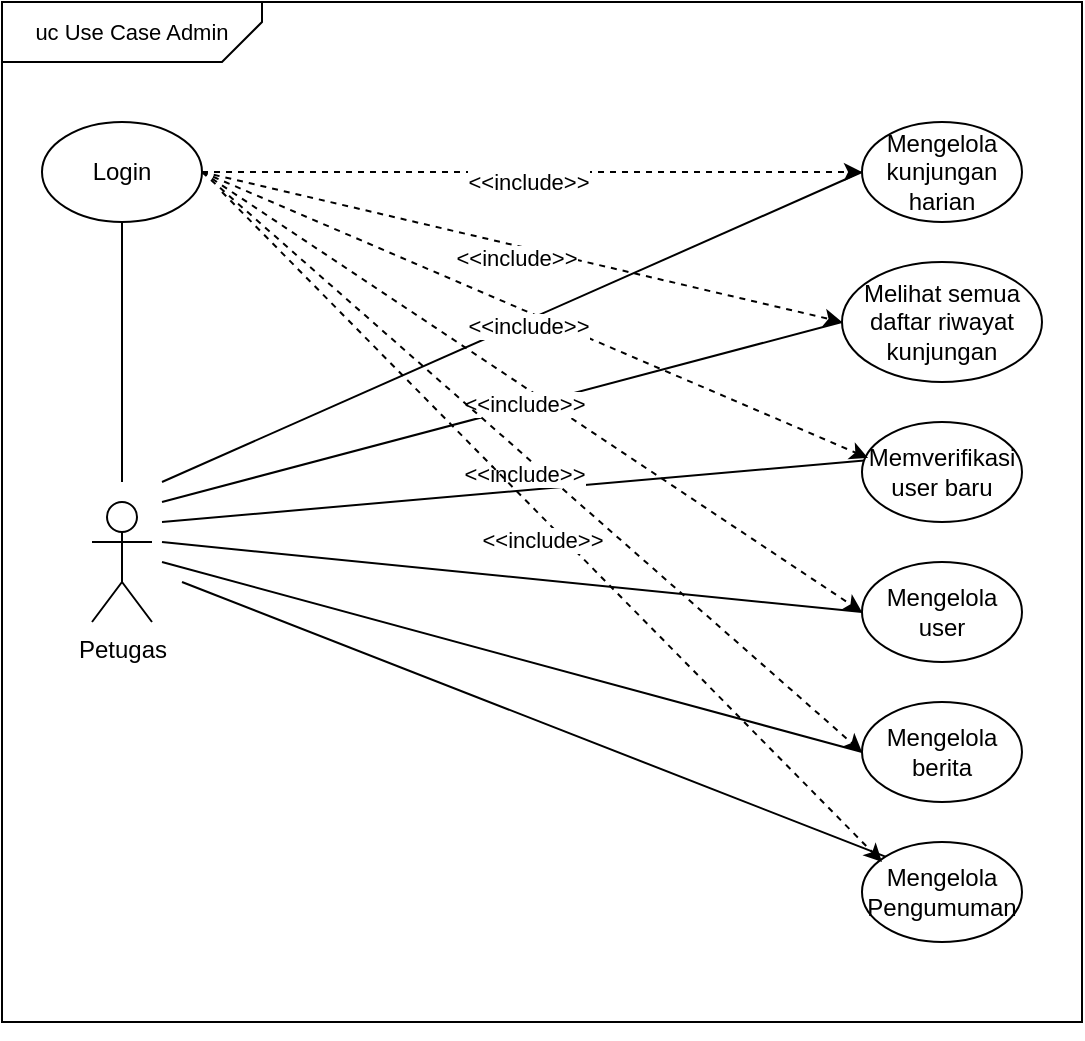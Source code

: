 <mxfile version="24.5.5" type="device" pages="5">
  <diagram name="Page-1" id="Fmsnwh_GB8n5a-hDfCT3">
    <mxGraphModel dx="836" dy="568" grid="1" gridSize="10" guides="1" tooltips="1" connect="1" arrows="1" fold="1" page="1" pageScale="1" pageWidth="850" pageHeight="1100" math="0" shadow="0">
      <root>
        <mxCell id="0" />
        <mxCell id="1" parent="0" />
        <mxCell id="qdEQd0mUaG-d5LuaCUXa-25" value="" style="rounded=0;whiteSpace=wrap;html=1;verticalAlign=middle;fillColor=none;" parent="1" vertex="1">
          <mxGeometry x="60" y="110" width="540" height="510" as="geometry" />
        </mxCell>
        <mxCell id="IGEThCHEhvGlLkRtF7x6-1" value="Petugas" style="shape=umlActor;verticalLabelPosition=bottom;verticalAlign=top;html=1;outlineConnect=0;rounded=1;" parent="1" vertex="1">
          <mxGeometry x="105" y="360" width="30" height="60" as="geometry" />
        </mxCell>
        <mxCell id="MLU2V3QKFiQ-VihSslrR-26" value="Mengelola user" style="ellipse;whiteSpace=wrap;html=1;rounded=1;" parent="1" vertex="1">
          <mxGeometry x="490" y="390" width="80" height="50" as="geometry" />
        </mxCell>
        <mxCell id="MLU2V3QKFiQ-VihSslrR-27" value="" style="endArrow=none;html=1;rounded=0;entryX=0;entryY=0.5;entryDx=0;entryDy=0;" parent="1" target="qdEQd0mUaG-d5LuaCUXa-1" edge="1">
          <mxGeometry width="50" height="50" relative="1" as="geometry">
            <mxPoint x="140" y="390" as="sourcePoint" />
            <mxPoint x="480" y="455" as="targetPoint" />
            <Array as="points" />
          </mxGeometry>
        </mxCell>
        <mxCell id="qdEQd0mUaG-d5LuaCUXa-1" value="Mengelola berita" style="ellipse;whiteSpace=wrap;html=1;rounded=1;" parent="1" vertex="1">
          <mxGeometry x="490" y="460" width="80" height="50" as="geometry" />
        </mxCell>
        <mxCell id="qdEQd0mUaG-d5LuaCUXa-3" value="Mengelola kunjungan harian" style="ellipse;whiteSpace=wrap;html=1;rounded=1;" parent="1" vertex="1">
          <mxGeometry x="490" y="170" width="80" height="50" as="geometry" />
        </mxCell>
        <mxCell id="qdEQd0mUaG-d5LuaCUXa-4" value="" style="endArrow=none;html=1;rounded=0;entryX=0;entryY=0.5;entryDx=0;entryDy=0;" parent="1" target="qdEQd0mUaG-d5LuaCUXa-3" edge="1">
          <mxGeometry width="50" height="50" relative="1" as="geometry">
            <mxPoint x="140" y="350" as="sourcePoint" />
            <mxPoint x="250" y="55" as="targetPoint" />
            <Array as="points" />
          </mxGeometry>
        </mxCell>
        <mxCell id="qdEQd0mUaG-d5LuaCUXa-6" value="" style="endArrow=none;html=1;rounded=0;entryX=0;entryY=0.5;entryDx=0;entryDy=0;" parent="1" target="qdEQd0mUaG-d5LuaCUXa-7" edge="1">
          <mxGeometry width="50" height="50" relative="1" as="geometry">
            <mxPoint x="140" y="360" as="sourcePoint" />
            <mxPoint x="490" y="235" as="targetPoint" />
            <Array as="points" />
          </mxGeometry>
        </mxCell>
        <mxCell id="qdEQd0mUaG-d5LuaCUXa-7" value="Melihat semua daftar riwayat kunjungan" style="ellipse;whiteSpace=wrap;html=1;rounded=1;" parent="1" vertex="1">
          <mxGeometry x="480" y="240" width="100" height="60" as="geometry" />
        </mxCell>
        <mxCell id="qdEQd0mUaG-d5LuaCUXa-8" value="" style="endArrow=none;html=1;rounded=0;entryX=0.05;entryY=0.38;entryDx=0;entryDy=0;entryPerimeter=0;" parent="1" target="qdEQd0mUaG-d5LuaCUXa-9" edge="1">
          <mxGeometry width="50" height="50" relative="1" as="geometry">
            <mxPoint x="140" y="370" as="sourcePoint" />
            <mxPoint x="470" y="310" as="targetPoint" />
            <Array as="points" />
          </mxGeometry>
        </mxCell>
        <mxCell id="qdEQd0mUaG-d5LuaCUXa-9" value="Memverifikasi user baru" style="ellipse;whiteSpace=wrap;html=1;rounded=1;" parent="1" vertex="1">
          <mxGeometry x="490" y="320" width="80" height="50" as="geometry" />
        </mxCell>
        <mxCell id="qdEQd0mUaG-d5LuaCUXa-10" value="" style="endArrow=none;html=1;rounded=0;entryX=0;entryY=0.5;entryDx=0;entryDy=0;" parent="1" target="MLU2V3QKFiQ-VihSslrR-26" edge="1">
          <mxGeometry width="50" height="50" relative="1" as="geometry">
            <mxPoint x="140" y="380" as="sourcePoint" />
            <mxPoint x="480" y="350" as="targetPoint" />
            <Array as="points" />
          </mxGeometry>
        </mxCell>
        <mxCell id="qdEQd0mUaG-d5LuaCUXa-11" value="Login" style="ellipse;whiteSpace=wrap;html=1;rounded=1;" parent="1" vertex="1">
          <mxGeometry x="80" y="170" width="80" height="50" as="geometry" />
        </mxCell>
        <mxCell id="qdEQd0mUaG-d5LuaCUXa-12" value="" style="endArrow=none;html=1;rounded=0;entryX=0.5;entryY=1;entryDx=0;entryDy=0;" parent="1" target="qdEQd0mUaG-d5LuaCUXa-11" edge="1">
          <mxGeometry width="50" height="50" relative="1" as="geometry">
            <mxPoint x="120" y="350" as="sourcePoint" />
            <mxPoint x="415" y="290" as="targetPoint" />
          </mxGeometry>
        </mxCell>
        <mxCell id="qdEQd0mUaG-d5LuaCUXa-13" value="" style="endArrow=classic;html=1;rounded=0;entryX=0;entryY=0.5;entryDx=0;entryDy=0;exitX=1;exitY=0.5;exitDx=0;exitDy=0;dashed=1;" parent="1" source="qdEQd0mUaG-d5LuaCUXa-11" target="qdEQd0mUaG-d5LuaCUXa-3" edge="1">
          <mxGeometry width="50" height="50" relative="1" as="geometry">
            <mxPoint x="360" y="320" as="sourcePoint" />
            <mxPoint x="410" y="270" as="targetPoint" />
          </mxGeometry>
        </mxCell>
        <mxCell id="qdEQd0mUaG-d5LuaCUXa-14" value="&amp;lt;&amp;lt;include&amp;gt;&amp;gt;" style="edgeLabel;html=1;align=center;verticalAlign=middle;resizable=0;points=[];" parent="qdEQd0mUaG-d5LuaCUXa-13" vertex="1" connectable="0">
          <mxGeometry x="0.012" y="-4" relative="1" as="geometry">
            <mxPoint x="-4" y="1" as="offset" />
          </mxGeometry>
        </mxCell>
        <mxCell id="qdEQd0mUaG-d5LuaCUXa-15" value="" style="endArrow=classic;html=1;rounded=0;entryX=0;entryY=0.5;entryDx=0;entryDy=0;exitX=1;exitY=0.5;exitDx=0;exitDy=0;dashed=1;" parent="1" source="qdEQd0mUaG-d5LuaCUXa-11" target="qdEQd0mUaG-d5LuaCUXa-7" edge="1">
          <mxGeometry width="50" height="50" relative="1" as="geometry">
            <mxPoint x="165" y="175" as="sourcePoint" />
            <mxPoint x="490" y="235" as="targetPoint" />
          </mxGeometry>
        </mxCell>
        <mxCell id="qdEQd0mUaG-d5LuaCUXa-16" value="&amp;lt;&amp;lt;include&amp;gt;&amp;gt;" style="edgeLabel;html=1;align=center;verticalAlign=middle;resizable=0;points=[];" parent="qdEQd0mUaG-d5LuaCUXa-15" vertex="1" connectable="0">
          <mxGeometry x="0.012" y="-4" relative="1" as="geometry">
            <mxPoint x="-4" y="1" as="offset" />
          </mxGeometry>
        </mxCell>
        <mxCell id="qdEQd0mUaG-d5LuaCUXa-17" value="" style="endArrow=classic;html=1;rounded=0;exitX=1;exitY=0.5;exitDx=0;exitDy=0;dashed=1;entryX=0.038;entryY=0.36;entryDx=0;entryDy=0;entryPerimeter=0;" parent="1" source="qdEQd0mUaG-d5LuaCUXa-11" target="qdEQd0mUaG-d5LuaCUXa-9" edge="1">
          <mxGeometry width="50" height="50" relative="1" as="geometry">
            <mxPoint x="165" y="175" as="sourcePoint" />
            <mxPoint x="470" y="300" as="targetPoint" />
          </mxGeometry>
        </mxCell>
        <mxCell id="qdEQd0mUaG-d5LuaCUXa-18" value="&amp;lt;&amp;lt;include&amp;gt;&amp;gt;" style="edgeLabel;html=1;align=center;verticalAlign=middle;resizable=0;points=[];" parent="qdEQd0mUaG-d5LuaCUXa-17" vertex="1" connectable="0">
          <mxGeometry x="0.012" y="-4" relative="1" as="geometry">
            <mxPoint x="-4" y="1" as="offset" />
          </mxGeometry>
        </mxCell>
        <mxCell id="qdEQd0mUaG-d5LuaCUXa-19" value="" style="endArrow=classic;html=1;rounded=0;exitX=1;exitY=0.5;exitDx=0;exitDy=0;dashed=1;entryX=0;entryY=0.5;entryDx=0;entryDy=0;" parent="1" source="qdEQd0mUaG-d5LuaCUXa-11" target="MLU2V3QKFiQ-VihSslrR-26" edge="1">
          <mxGeometry width="50" height="50" relative="1" as="geometry">
            <mxPoint x="165" y="175" as="sourcePoint" />
            <mxPoint x="490" y="380" as="targetPoint" />
          </mxGeometry>
        </mxCell>
        <mxCell id="qdEQd0mUaG-d5LuaCUXa-20" value="&amp;lt;&amp;lt;include&amp;gt;&amp;gt;" style="edgeLabel;html=1;align=center;verticalAlign=middle;resizable=0;points=[];" parent="qdEQd0mUaG-d5LuaCUXa-19" vertex="1" connectable="0">
          <mxGeometry x="0.012" y="-4" relative="1" as="geometry">
            <mxPoint x="-4" y="1" as="offset" />
          </mxGeometry>
        </mxCell>
        <mxCell id="qdEQd0mUaG-d5LuaCUXa-21" value="" style="endArrow=classic;html=1;rounded=0;exitX=1;exitY=0.5;exitDx=0;exitDy=0;dashed=1;entryX=0;entryY=0.5;entryDx=0;entryDy=0;" parent="1" source="qdEQd0mUaG-d5LuaCUXa-11" target="qdEQd0mUaG-d5LuaCUXa-1" edge="1">
          <mxGeometry width="50" height="50" relative="1" as="geometry">
            <mxPoint x="165" y="175" as="sourcePoint" />
            <mxPoint x="480" y="450" as="targetPoint" />
          </mxGeometry>
        </mxCell>
        <mxCell id="qdEQd0mUaG-d5LuaCUXa-22" value="&amp;lt;&amp;lt;include&amp;gt;&amp;gt;" style="edgeLabel;html=1;align=center;verticalAlign=middle;resizable=0;points=[];" parent="qdEQd0mUaG-d5LuaCUXa-21" vertex="1" connectable="0">
          <mxGeometry x="0.012" y="-4" relative="1" as="geometry">
            <mxPoint x="-4" y="1" as="offset" />
          </mxGeometry>
        </mxCell>
        <mxCell id="qdEQd0mUaG-d5LuaCUXa-31" value="&lt;font style=&quot;font-size: 11px;&quot;&gt;uc Use Case Admin&lt;/font&gt;" style="shape=card;whiteSpace=wrap;html=1;flipV=1;flipH=1;size=20;" parent="1" vertex="1">
          <mxGeometry x="60" y="110" width="130" height="30" as="geometry" />
        </mxCell>
        <mxCell id="WOuYQn8tZtGEX928dhGf-1" style="edgeStyle=orthogonalEdgeStyle;rounded=0;orthogonalLoop=1;jettySize=auto;html=1;exitX=0.5;exitY=1;exitDx=0;exitDy=0;" parent="1" source="qdEQd0mUaG-d5LuaCUXa-25" target="qdEQd0mUaG-d5LuaCUXa-25" edge="1">
          <mxGeometry relative="1" as="geometry" />
        </mxCell>
        <mxCell id="cVPaYNTdhVYB4A0Pfw2O-1" value="Mengelola Pengumuman" style="ellipse;whiteSpace=wrap;html=1;rounded=1;" vertex="1" parent="1">
          <mxGeometry x="490" y="530" width="80" height="50" as="geometry" />
        </mxCell>
        <mxCell id="cVPaYNTdhVYB4A0Pfw2O-4" value="" style="endArrow=none;html=1;rounded=0;entryX=0;entryY=0;entryDx=0;entryDy=0;" edge="1" parent="1" target="cVPaYNTdhVYB4A0Pfw2O-1">
          <mxGeometry width="50" height="50" relative="1" as="geometry">
            <mxPoint x="150" y="400" as="sourcePoint" />
            <mxPoint x="510" y="540" as="targetPoint" />
            <Array as="points" />
          </mxGeometry>
        </mxCell>
        <mxCell id="cVPaYNTdhVYB4A0Pfw2O-5" value="" style="endArrow=classic;html=1;rounded=0;exitX=1;exitY=0.5;exitDx=0;exitDy=0;dashed=1;" edge="1" parent="1">
          <mxGeometry width="50" height="50" relative="1" as="geometry">
            <mxPoint x="170" y="205" as="sourcePoint" />
            <mxPoint x="500" y="540" as="targetPoint" />
          </mxGeometry>
        </mxCell>
        <mxCell id="cVPaYNTdhVYB4A0Pfw2O-6" value="&amp;lt;&amp;lt;include&amp;gt;&amp;gt;" style="edgeLabel;html=1;align=center;verticalAlign=middle;resizable=0;points=[];" vertex="1" connectable="0" parent="cVPaYNTdhVYB4A0Pfw2O-5">
          <mxGeometry x="0.012" y="-4" relative="1" as="geometry">
            <mxPoint x="-4" y="1" as="offset" />
          </mxGeometry>
        </mxCell>
      </root>
    </mxGraphModel>
  </diagram>
  <diagram id="CDE7BVpbJZgcEvpGoYbr" name="ad_admin_kunjungan">
    <mxGraphModel dx="794" dy="540" grid="1" gridSize="10" guides="1" tooltips="1" connect="1" arrows="1" fold="1" page="1" pageScale="1" pageWidth="827" pageHeight="1169" math="0" shadow="0">
      <root>
        <mxCell id="0" />
        <mxCell id="1" parent="0" />
        <mxCell id="v259PH-06eECYaw7Mme0-1" value="Admin" style="swimlane;" vertex="1" parent="1">
          <mxGeometry x="120" y="140" width="200" height="420" as="geometry" />
        </mxCell>
        <mxCell id="v259PH-06eECYaw7Mme0-2" value="" style="ellipse;html=1;shape=startState;fillColor=#000000;strokeColor=none;" vertex="1" parent="v259PH-06eECYaw7Mme0-1">
          <mxGeometry x="85" y="40" width="30" height="30" as="geometry" />
        </mxCell>
        <mxCell id="v259PH-06eECYaw7Mme0-3" value="" style="edgeStyle=orthogonalEdgeStyle;html=1;verticalAlign=bottom;endArrow=open;endSize=8;strokeColor=#000000;rounded=0;" edge="1" parent="v259PH-06eECYaw7Mme0-1" source="v259PH-06eECYaw7Mme0-2" target="v259PH-06eECYaw7Mme0-4">
          <mxGeometry relative="1" as="geometry">
            <mxPoint x="100" y="110" as="targetPoint" />
          </mxGeometry>
        </mxCell>
        <mxCell id="v259PH-06eECYaw7Mme0-4" value="Memilih menu kunjungan" style="rounded=1;whiteSpace=wrap;html=1;arcSize=40;" vertex="1" parent="v259PH-06eECYaw7Mme0-1">
          <mxGeometry x="35" y="90" width="130" height="30" as="geometry" />
        </mxCell>
        <mxCell id="v259PH-06eECYaw7Mme0-7" style="edgeStyle=orthogonalEdgeStyle;rounded=0;orthogonalLoop=1;jettySize=auto;html=1;" edge="1" parent="v259PH-06eECYaw7Mme0-1" source="v259PH-06eECYaw7Mme0-8" target="v259PH-06eECYaw7Mme0-9">
          <mxGeometry relative="1" as="geometry" />
        </mxCell>
        <mxCell id="v259PH-06eECYaw7Mme0-8" value="Memilih pengunjung yang ingin dikeluarkan" style="rounded=1;whiteSpace=wrap;html=1;arcSize=40;" vertex="1" parent="v259PH-06eECYaw7Mme0-1">
          <mxGeometry x="40" y="196.25" width="120" height="47.5" as="geometry" />
        </mxCell>
        <mxCell id="v259PH-06eECYaw7Mme0-9" value="Klik tombol keluar" style="rounded=1;whiteSpace=wrap;html=1;arcSize=40;" vertex="1" parent="v259PH-06eECYaw7Mme0-1">
          <mxGeometry x="40" y="280" width="120" height="25" as="geometry" />
        </mxCell>
        <mxCell id="v259PH-06eECYaw7Mme0-17" value="sistem" style="swimlane;" vertex="1" parent="1">
          <mxGeometry x="320" y="140" width="200" height="420" as="geometry" />
        </mxCell>
        <mxCell id="v259PH-06eECYaw7Mme0-36" style="edgeStyle=orthogonalEdgeStyle;rounded=0;orthogonalLoop=1;jettySize=auto;html=1;" edge="1" parent="v259PH-06eECYaw7Mme0-17" source="v259PH-06eECYaw7Mme0-20" target="v259PH-06eECYaw7Mme0-34">
          <mxGeometry relative="1" as="geometry" />
        </mxCell>
        <mxCell id="v259PH-06eECYaw7Mme0-20" value="Menampilkan Halaman kunjungan" style="rounded=1;whiteSpace=wrap;html=1;arcSize=40;" vertex="1" parent="v259PH-06eECYaw7Mme0-17">
          <mxGeometry x="34" y="90" width="120" height="30" as="geometry" />
        </mxCell>
        <mxCell id="v259PH-06eECYaw7Mme0-21" value="Mengupdate status pengunjung jadi sudah keluar" style="rounded=1;whiteSpace=wrap;html=1;arcSize=40;" vertex="1" parent="v259PH-06eECYaw7Mme0-17">
          <mxGeometry x="40" y="270" width="120" height="45" as="geometry" />
        </mxCell>
        <mxCell id="v259PH-06eECYaw7Mme0-37" style="edgeStyle=orthogonalEdgeStyle;rounded=0;orthogonalLoop=1;jettySize=auto;html=1;" edge="1" parent="v259PH-06eECYaw7Mme0-17" source="v259PH-06eECYaw7Mme0-34" target="v259PH-06eECYaw7Mme0-35">
          <mxGeometry relative="1" as="geometry" />
        </mxCell>
        <mxCell id="v259PH-06eECYaw7Mme0-34" value="Menampilkan grafik kunjungan" style="rounded=1;whiteSpace=wrap;html=1;arcSize=40;" vertex="1" parent="v259PH-06eECYaw7Mme0-17">
          <mxGeometry x="34" y="140" width="120" height="40" as="geometry" />
        </mxCell>
        <mxCell id="v259PH-06eECYaw7Mme0-35" value="Menampilkan pengunjung yang masih berkunjung" style="rounded=1;whiteSpace=wrap;html=1;arcSize=40;" vertex="1" parent="v259PH-06eECYaw7Mme0-17">
          <mxGeometry x="34" y="200" width="120" height="40" as="geometry" />
        </mxCell>
        <mxCell id="v259PH-06eECYaw7Mme0-13" style="edgeStyle=orthogonalEdgeStyle;rounded=0;orthogonalLoop=1;jettySize=auto;html=1;" edge="1" parent="v259PH-06eECYaw7Mme0-17" source="v259PH-06eECYaw7Mme0-21" target="v259PH-06eECYaw7Mme0-15">
          <mxGeometry relative="1" as="geometry">
            <mxPoint x="100" y="315" as="sourcePoint" />
          </mxGeometry>
        </mxCell>
        <mxCell id="v259PH-06eECYaw7Mme0-16" value="End" style="text;html=1;align=center;verticalAlign=middle;resizable=0;points=[];autosize=1;strokeColor=none;fillColor=none;" vertex="1" parent="v259PH-06eECYaw7Mme0-17">
          <mxGeometry x="80" y="373" width="40" height="30" as="geometry" />
        </mxCell>
        <mxCell id="v259PH-06eECYaw7Mme0-15" value="" style="ellipse;html=1;shape=endState;fillColor=#000000;" vertex="1" parent="v259PH-06eECYaw7Mme0-17">
          <mxGeometry x="85" y="343" width="30" height="30" as="geometry" />
        </mxCell>
        <mxCell id="v259PH-06eECYaw7Mme0-23" value="Start" style="text;html=1;align=center;verticalAlign=middle;resizable=0;points=[];autosize=1;strokeColor=none;fillColor=none;" vertex="1" parent="1">
          <mxGeometry x="195" y="158" width="50" height="30" as="geometry" />
        </mxCell>
        <mxCell id="v259PH-06eECYaw7Mme0-29" style="edgeStyle=orthogonalEdgeStyle;rounded=0;orthogonalLoop=1;jettySize=auto;html=1;" edge="1" parent="1" source="v259PH-06eECYaw7Mme0-9" target="v259PH-06eECYaw7Mme0-21">
          <mxGeometry relative="1" as="geometry" />
        </mxCell>
        <mxCell id="v259PH-06eECYaw7Mme0-33" style="edgeStyle=orthogonalEdgeStyle;rounded=0;orthogonalLoop=1;jettySize=auto;html=1;" edge="1" parent="1" source="v259PH-06eECYaw7Mme0-4" target="v259PH-06eECYaw7Mme0-20">
          <mxGeometry relative="1" as="geometry" />
        </mxCell>
        <mxCell id="v259PH-06eECYaw7Mme0-38" style="edgeStyle=orthogonalEdgeStyle;rounded=0;orthogonalLoop=1;jettySize=auto;html=1;" edge="1" parent="1" source="v259PH-06eECYaw7Mme0-35" target="v259PH-06eECYaw7Mme0-8">
          <mxGeometry relative="1" as="geometry" />
        </mxCell>
      </root>
    </mxGraphModel>
  </diagram>
  <diagram name="ad_admin_pengguna_baru" id="G2Wp7uMO6qGbJzPdyGqX">
    <mxGraphModel dx="794" dy="540" grid="1" gridSize="10" guides="1" tooltips="1" connect="1" arrows="1" fold="1" page="1" pageScale="1" pageWidth="827" pageHeight="1169" math="0" shadow="0">
      <root>
        <mxCell id="dKWbJ05E1PuGlhvVgqAj-0" />
        <mxCell id="dKWbJ05E1PuGlhvVgqAj-1" parent="dKWbJ05E1PuGlhvVgqAj-0" />
        <mxCell id="dKWbJ05E1PuGlhvVgqAj-2" value="Admin" style="swimlane;" vertex="1" parent="dKWbJ05E1PuGlhvVgqAj-1">
          <mxGeometry x="120" y="140" width="200" height="460" as="geometry" />
        </mxCell>
        <mxCell id="dKWbJ05E1PuGlhvVgqAj-3" value="" style="ellipse;html=1;shape=startState;fillColor=#000000;strokeColor=none;" vertex="1" parent="dKWbJ05E1PuGlhvVgqAj-2">
          <mxGeometry x="85" y="40" width="30" height="30" as="geometry" />
        </mxCell>
        <mxCell id="dKWbJ05E1PuGlhvVgqAj-4" value="" style="edgeStyle=orthogonalEdgeStyle;html=1;verticalAlign=bottom;endArrow=open;endSize=8;strokeColor=#000000;rounded=0;" edge="1" parent="dKWbJ05E1PuGlhvVgqAj-2" source="dKWbJ05E1PuGlhvVgqAj-3" target="dKWbJ05E1PuGlhvVgqAj-5">
          <mxGeometry relative="1" as="geometry">
            <mxPoint x="100" y="110" as="targetPoint" />
          </mxGeometry>
        </mxCell>
        <mxCell id="dKWbJ05E1PuGlhvVgqAj-5" value="Memilih menu pengguna" style="rounded=1;whiteSpace=wrap;html=1;arcSize=40;" vertex="1" parent="dKWbJ05E1PuGlhvVgqAj-2">
          <mxGeometry x="35" y="90" width="130" height="30" as="geometry" />
        </mxCell>
        <mxCell id="dKWbJ05E1PuGlhvVgqAj-6" style="edgeStyle=orthogonalEdgeStyle;rounded=0;orthogonalLoop=1;jettySize=auto;html=1;" edge="1" parent="dKWbJ05E1PuGlhvVgqAj-2" source="dKWbJ05E1PuGlhvVgqAj-7" target="dKWbJ05E1PuGlhvVgqAj-8">
          <mxGeometry relative="1" as="geometry" />
        </mxCell>
        <mxCell id="dKWbJ05E1PuGlhvVgqAj-7" value="Memilih pengguna baru" style="rounded=1;whiteSpace=wrap;html=1;arcSize=40;" vertex="1" parent="dKWbJ05E1PuGlhvVgqAj-2">
          <mxGeometry x="40" y="160" width="120" height="47.5" as="geometry" />
        </mxCell>
        <mxCell id="dKWbJ05E1PuGlhvVgqAj-8" value="Mengklik tombol detail" style="rounded=1;whiteSpace=wrap;html=1;arcSize=40;" vertex="1" parent="dKWbJ05E1PuGlhvVgqAj-2">
          <mxGeometry x="40" y="245" width="120" height="25" as="geometry" />
        </mxCell>
        <mxCell id="ylSXPE7aNR2SZrlYBXbp-1" value="Memverifikasi pengguna baru" style="rounded=1;whiteSpace=wrap;html=1;arcSize=40;" vertex="1" parent="dKWbJ05E1PuGlhvVgqAj-2">
          <mxGeometry x="40" y="290" width="120" height="30" as="geometry" />
        </mxCell>
        <mxCell id="dKWbJ05E1PuGlhvVgqAj-9" value="sistem" style="swimlane;" vertex="1" parent="dKWbJ05E1PuGlhvVgqAj-1">
          <mxGeometry x="320" y="140" width="200" height="460" as="geometry" />
        </mxCell>
        <mxCell id="dKWbJ05E1PuGlhvVgqAj-11" value="Menampilkan daftar pengguna baru" style="rounded=1;whiteSpace=wrap;html=1;arcSize=40;" vertex="1" parent="dKWbJ05E1PuGlhvVgqAj-9">
          <mxGeometry x="34" y="90" width="120" height="30" as="geometry" />
        </mxCell>
        <mxCell id="dKWbJ05E1PuGlhvVgqAj-12" value="Menampilkan detail pengguna baru" style="rounded=1;whiteSpace=wrap;html=1;arcSize=40;" vertex="1" parent="dKWbJ05E1PuGlhvVgqAj-9">
          <mxGeometry x="40" y="235" width="120" height="45" as="geometry" />
        </mxCell>
        <mxCell id="dKWbJ05E1PuGlhvVgqAj-17" value="End" style="text;html=1;align=center;verticalAlign=middle;resizable=0;points=[];autosize=1;strokeColor=none;fillColor=none;" vertex="1" parent="dKWbJ05E1PuGlhvVgqAj-9">
          <mxGeometry x="80" y="430" width="40" height="30" as="geometry" />
        </mxCell>
        <mxCell id="dKWbJ05E1PuGlhvVgqAj-18" value="" style="ellipse;html=1;shape=endState;fillColor=#000000;" vertex="1" parent="dKWbJ05E1PuGlhvVgqAj-9">
          <mxGeometry x="85" y="400" width="30" height="30" as="geometry" />
        </mxCell>
        <mxCell id="dKWbJ05E1PuGlhvVgqAj-16" style="edgeStyle=orthogonalEdgeStyle;rounded=0;orthogonalLoop=1;jettySize=auto;html=1;entryX=1;entryY=0.5;entryDx=0;entryDy=0;" edge="1" parent="dKWbJ05E1PuGlhvVgqAj-9" source="dKWbJ05E1PuGlhvVgqAj-12" target="ylSXPE7aNR2SZrlYBXbp-1">
          <mxGeometry relative="1" as="geometry">
            <mxPoint x="100" y="315" as="sourcePoint" />
            <Array as="points">
              <mxPoint x="100" y="305" />
            </Array>
          </mxGeometry>
        </mxCell>
        <mxCell id="ylSXPE7aNR2SZrlYBXbp-4" style="edgeStyle=orthogonalEdgeStyle;rounded=0;orthogonalLoop=1;jettySize=auto;html=1;" edge="1" parent="dKWbJ05E1PuGlhvVgqAj-9" source="ylSXPE7aNR2SZrlYBXbp-2" target="dKWbJ05E1PuGlhvVgqAj-18">
          <mxGeometry relative="1" as="geometry" />
        </mxCell>
        <mxCell id="ylSXPE7aNR2SZrlYBXbp-2" value="Mengupdate status menjadi terverifikasi" style="rounded=1;whiteSpace=wrap;html=1;arcSize=40;" vertex="1" parent="dKWbJ05E1PuGlhvVgqAj-9">
          <mxGeometry x="40" y="330" width="120" height="30" as="geometry" />
        </mxCell>
        <mxCell id="dKWbJ05E1PuGlhvVgqAj-19" value="Start" style="text;html=1;align=center;verticalAlign=middle;resizable=0;points=[];autosize=1;strokeColor=none;fillColor=none;" vertex="1" parent="dKWbJ05E1PuGlhvVgqAj-1">
          <mxGeometry x="195" y="158" width="50" height="30" as="geometry" />
        </mxCell>
        <mxCell id="dKWbJ05E1PuGlhvVgqAj-20" style="edgeStyle=orthogonalEdgeStyle;rounded=0;orthogonalLoop=1;jettySize=auto;html=1;" edge="1" parent="dKWbJ05E1PuGlhvVgqAj-1" source="dKWbJ05E1PuGlhvVgqAj-8" target="dKWbJ05E1PuGlhvVgqAj-12">
          <mxGeometry relative="1" as="geometry" />
        </mxCell>
        <mxCell id="dKWbJ05E1PuGlhvVgqAj-21" style="edgeStyle=orthogonalEdgeStyle;rounded=0;orthogonalLoop=1;jettySize=auto;html=1;" edge="1" parent="dKWbJ05E1PuGlhvVgqAj-1" source="dKWbJ05E1PuGlhvVgqAj-5" target="dKWbJ05E1PuGlhvVgqAj-11">
          <mxGeometry relative="1" as="geometry" />
        </mxCell>
        <mxCell id="ylSXPE7aNR2SZrlYBXbp-0" style="edgeStyle=orthogonalEdgeStyle;rounded=0;orthogonalLoop=1;jettySize=auto;html=1;entryX=1;entryY=0.5;entryDx=0;entryDy=0;" edge="1" parent="dKWbJ05E1PuGlhvVgqAj-1" source="dKWbJ05E1PuGlhvVgqAj-11" target="dKWbJ05E1PuGlhvVgqAj-7">
          <mxGeometry relative="1" as="geometry">
            <Array as="points">
              <mxPoint x="410" y="324" />
            </Array>
          </mxGeometry>
        </mxCell>
        <mxCell id="ylSXPE7aNR2SZrlYBXbp-3" style="edgeStyle=orthogonalEdgeStyle;rounded=0;orthogonalLoop=1;jettySize=auto;html=1;entryX=0;entryY=0.5;entryDx=0;entryDy=0;" edge="1" parent="dKWbJ05E1PuGlhvVgqAj-1" source="ylSXPE7aNR2SZrlYBXbp-1" target="ylSXPE7aNR2SZrlYBXbp-2">
          <mxGeometry relative="1" as="geometry">
            <Array as="points">
              <mxPoint x="220" y="485" />
            </Array>
          </mxGeometry>
        </mxCell>
      </root>
    </mxGraphModel>
  </diagram>
  <diagram name="ad_admin_berita" id="r3is1Pc9MroEF9G1kMhd">
    <mxGraphModel dx="882" dy="600" grid="1" gridSize="10" guides="1" tooltips="1" connect="1" arrows="1" fold="1" page="1" pageScale="1" pageWidth="827" pageHeight="1169" math="0" shadow="0">
      <root>
        <mxCell id="uoDQSUJ97RWEpPPwtqw5-0" />
        <mxCell id="uoDQSUJ97RWEpPPwtqw5-1" parent="uoDQSUJ97RWEpPPwtqw5-0" />
        <mxCell id="uoDQSUJ97RWEpPPwtqw5-2" value="Admin" style="swimlane;" vertex="1" parent="uoDQSUJ97RWEpPPwtqw5-1">
          <mxGeometry x="20" y="10" width="300" height="1110" as="geometry" />
        </mxCell>
        <mxCell id="uoDQSUJ97RWEpPPwtqw5-3" value="" style="ellipse;html=1;shape=startState;fillColor=#000000;strokeColor=none;" vertex="1" parent="uoDQSUJ97RWEpPPwtqw5-2">
          <mxGeometry x="85" y="40" width="30" height="30" as="geometry" />
        </mxCell>
        <mxCell id="uoDQSUJ97RWEpPPwtqw5-4" value="" style="edgeStyle=orthogonalEdgeStyle;html=1;verticalAlign=bottom;endArrow=open;endSize=8;strokeColor=#000000;rounded=0;" edge="1" parent="uoDQSUJ97RWEpPPwtqw5-2" source="uoDQSUJ97RWEpPPwtqw5-3" target="uoDQSUJ97RWEpPPwtqw5-5">
          <mxGeometry relative="1" as="geometry">
            <mxPoint x="100" y="110" as="targetPoint" />
          </mxGeometry>
        </mxCell>
        <mxCell id="uoDQSUJ97RWEpPPwtqw5-5" value="Memilih menu berita" style="rounded=1;whiteSpace=wrap;html=1;arcSize=40;" vertex="1" parent="uoDQSUJ97RWEpPPwtqw5-2">
          <mxGeometry x="35" y="90" width="130" height="30" as="geometry" />
        </mxCell>
        <mxCell id="uoDQSUJ97RWEpPPwtqw5-6" style="edgeStyle=orthogonalEdgeStyle;rounded=0;orthogonalLoop=1;jettySize=auto;html=1;" edge="1" parent="uoDQSUJ97RWEpPPwtqw5-2" source="uoDQSUJ97RWEpPPwtqw5-7" target="_zERcowTp6PT0u_mICw4-0">
          <mxGeometry relative="1" as="geometry">
            <mxPoint x="100" y="245" as="targetPoint" />
          </mxGeometry>
        </mxCell>
        <mxCell id="uoDQSUJ97RWEpPPwtqw5-7" value="Pilih tambah berita" style="rounded=1;whiteSpace=wrap;html=1;arcSize=40;" vertex="1" parent="uoDQSUJ97RWEpPPwtqw5-2">
          <mxGeometry x="40" y="160" width="120" height="47.5" as="geometry" />
        </mxCell>
        <mxCell id="_zERcowTp6PT0u_mICw4-16" style="edgeStyle=orthogonalEdgeStyle;rounded=0;orthogonalLoop=1;jettySize=auto;html=1;" edge="1" parent="uoDQSUJ97RWEpPPwtqw5-2" source="_zERcowTp6PT0u_mICw4-0" target="_zERcowTp6PT0u_mICw4-15">
          <mxGeometry relative="1" as="geometry" />
        </mxCell>
        <mxCell id="_zERcowTp6PT0u_mICw4-17" value="Tidak" style="edgeLabel;html=1;align=center;verticalAlign=middle;resizable=0;points=[];" vertex="1" connectable="0" parent="_zERcowTp6PT0u_mICw4-16">
          <mxGeometry x="-0.174" y="-3" relative="1" as="geometry">
            <mxPoint as="offset" />
          </mxGeometry>
        </mxCell>
        <mxCell id="_zERcowTp6PT0u_mICw4-0" value="" style="rhombus;whiteSpace=wrap;html=1;" vertex="1" parent="uoDQSUJ97RWEpPPwtqw5-2">
          <mxGeometry x="75" y="230" width="50" height="40" as="geometry" />
        </mxCell>
        <mxCell id="uoDQSUJ97RWEpPPwtqw5-9" value="Mengisi form tambah berita" style="rounded=1;whiteSpace=wrap;html=1;arcSize=40;" vertex="1" parent="uoDQSUJ97RWEpPPwtqw5-2">
          <mxGeometry x="140" y="295" width="120" height="30" as="geometry" />
        </mxCell>
        <mxCell id="uoDQSUJ97RWEpPPwtqw5-18" value="Start" style="text;html=1;align=center;verticalAlign=middle;resizable=0;points=[];autosize=1;strokeColor=none;fillColor=none;" vertex="1" parent="uoDQSUJ97RWEpPPwtqw5-2">
          <mxGeometry x="75" y="18" width="50" height="30" as="geometry" />
        </mxCell>
        <mxCell id="_zERcowTp6PT0u_mICw4-15" value="Pilih detail berita" style="rounded=1;whiteSpace=wrap;html=1;arcSize=40;" vertex="1" parent="uoDQSUJ97RWEpPPwtqw5-2">
          <mxGeometry x="40" y="493.75" width="120" height="20" as="geometry" />
        </mxCell>
        <mxCell id="_zERcowTp6PT0u_mICw4-23" style="edgeStyle=orthogonalEdgeStyle;rounded=0;orthogonalLoop=1;jettySize=auto;html=1;" edge="1" parent="uoDQSUJ97RWEpPPwtqw5-2" source="_zERcowTp6PT0u_mICw4-20" target="_zERcowTp6PT0u_mICw4-22">
          <mxGeometry relative="1" as="geometry" />
        </mxCell>
        <mxCell id="_zERcowTp6PT0u_mICw4-20" value="Pilih ubah berita" style="rounded=1;whiteSpace=wrap;html=1;arcSize=40;" vertex="1" parent="uoDQSUJ97RWEpPPwtqw5-2">
          <mxGeometry x="150" y="560" width="120" height="30" as="geometry" />
        </mxCell>
        <mxCell id="_zERcowTp6PT0u_mICw4-26" style="edgeStyle=orthogonalEdgeStyle;rounded=0;orthogonalLoop=1;jettySize=auto;html=1;" edge="1" parent="uoDQSUJ97RWEpPPwtqw5-2" source="_zERcowTp6PT0u_mICw4-22" target="_zERcowTp6PT0u_mICw4-25">
          <mxGeometry relative="1" as="geometry" />
        </mxCell>
        <mxCell id="_zERcowTp6PT0u_mICw4-27" value="Tidak" style="edgeLabel;html=1;align=center;verticalAlign=middle;resizable=0;points=[];" vertex="1" connectable="0" parent="_zERcowTp6PT0u_mICw4-26">
          <mxGeometry x="-0.117" y="1" relative="1" as="geometry">
            <mxPoint as="offset" />
          </mxGeometry>
        </mxCell>
        <mxCell id="_zERcowTp6PT0u_mICw4-22" value="" style="rhombus;whiteSpace=wrap;html=1;" vertex="1" parent="uoDQSUJ97RWEpPPwtqw5-2">
          <mxGeometry x="185" y="620" width="50" height="40" as="geometry" />
        </mxCell>
        <mxCell id="_zERcowTp6PT0u_mICw4-42" style="edgeStyle=orthogonalEdgeStyle;rounded=0;orthogonalLoop=1;jettySize=auto;html=1;" edge="1" parent="uoDQSUJ97RWEpPPwtqw5-2" source="_zERcowTp6PT0u_mICw4-25" target="_zERcowTp6PT0u_mICw4-41">
          <mxGeometry relative="1" as="geometry" />
        </mxCell>
        <mxCell id="_zERcowTp6PT0u_mICw4-25" value="Pilih hapus berita" style="rounded=1;whiteSpace=wrap;html=1;arcSize=40;" vertex="1" parent="uoDQSUJ97RWEpPPwtqw5-2">
          <mxGeometry x="20" y="625" width="120" height="30" as="geometry" />
        </mxCell>
        <mxCell id="_zERcowTp6PT0u_mICw4-32" style="edgeStyle=orthogonalEdgeStyle;rounded=0;orthogonalLoop=1;jettySize=auto;html=1;" edge="1" parent="uoDQSUJ97RWEpPPwtqw5-2" source="_zERcowTp6PT0u_mICw4-29" target="_zERcowTp6PT0u_mICw4-31">
          <mxGeometry relative="1" as="geometry" />
        </mxCell>
        <mxCell id="_zERcowTp6PT0u_mICw4-29" value="Ubah data berita" style="rounded=1;whiteSpace=wrap;html=1;arcSize=40;" vertex="1" parent="uoDQSUJ97RWEpPPwtqw5-2">
          <mxGeometry x="150" y="690" width="120" height="20" as="geometry" />
        </mxCell>
        <mxCell id="_zERcowTp6PT0u_mICw4-31" value="Konfirmasi" style="rounded=1;whiteSpace=wrap;html=1;arcSize=40;" vertex="1" parent="uoDQSUJ97RWEpPPwtqw5-2">
          <mxGeometry x="150" y="730" width="120" height="20" as="geometry" />
        </mxCell>
        <mxCell id="_zERcowTp6PT0u_mICw4-41" value="" style="rhombus;whiteSpace=wrap;html=1;" vertex="1" parent="uoDQSUJ97RWEpPPwtqw5-2">
          <mxGeometry x="55" y="890" width="50" height="40" as="geometry" />
        </mxCell>
        <mxCell id="uoDQSUJ97RWEpPPwtqw5-10" value="sistem" style="swimlane;" vertex="1" parent="uoDQSUJ97RWEpPPwtqw5-1">
          <mxGeometry x="320" y="10" width="320" height="1110" as="geometry" />
        </mxCell>
        <mxCell id="uoDQSUJ97RWEpPPwtqw5-11" value="Menampilkan daftar berita" style="rounded=1;whiteSpace=wrap;html=1;arcSize=40;" vertex="1" parent="uoDQSUJ97RWEpPPwtqw5-10">
          <mxGeometry x="34" y="90" width="120" height="30" as="geometry" />
        </mxCell>
        <mxCell id="uoDQSUJ97RWEpPPwtqw5-16" style="edgeStyle=orthogonalEdgeStyle;rounded=0;orthogonalLoop=1;jettySize=auto;html=1;" edge="1" parent="uoDQSUJ97RWEpPPwtqw5-10" target="uoDQSUJ97RWEpPPwtqw5-14">
          <mxGeometry relative="1" as="geometry">
            <mxPoint x="174" y="1025" as="sourcePoint" />
          </mxGeometry>
        </mxCell>
        <mxCell id="uoDQSUJ97RWEpPPwtqw5-12" value="Menampilkan halaman form tambah berita" style="rounded=1;whiteSpace=wrap;html=1;arcSize=40;" vertex="1" parent="uoDQSUJ97RWEpPPwtqw5-10">
          <mxGeometry x="34" y="227.5" width="120" height="45" as="geometry" />
        </mxCell>
        <mxCell id="_zERcowTp6PT0u_mICw4-7" style="edgeStyle=orthogonalEdgeStyle;rounded=0;orthogonalLoop=1;jettySize=auto;html=1;" edge="1" parent="uoDQSUJ97RWEpPPwtqw5-10" source="uoDQSUJ97RWEpPPwtqw5-17" target="_zERcowTp6PT0u_mICw4-6">
          <mxGeometry relative="1" as="geometry" />
        </mxCell>
        <mxCell id="uoDQSUJ97RWEpPPwtqw5-17" value="Validasi" style="rounded=1;whiteSpace=wrap;html=1;arcSize=40;" vertex="1" parent="uoDQSUJ97RWEpPPwtqw5-10">
          <mxGeometry x="42" y="360" width="116" height="20" as="geometry" />
        </mxCell>
        <mxCell id="uoDQSUJ97RWEpPPwtqw5-14" value="" style="ellipse;html=1;shape=endState;fillColor=#000000;" vertex="1" parent="uoDQSUJ97RWEpPPwtqw5-10">
          <mxGeometry x="159" y="1062" width="30" height="30" as="geometry" />
        </mxCell>
        <mxCell id="uoDQSUJ97RWEpPPwtqw5-13" value="End" style="text;html=1;align=center;verticalAlign=middle;resizable=0;points=[];autosize=1;strokeColor=none;fillColor=none;" vertex="1" parent="uoDQSUJ97RWEpPPwtqw5-10">
          <mxGeometry x="154" y="1092" width="40" height="30" as="geometry" />
        </mxCell>
        <mxCell id="_zERcowTp6PT0u_mICw4-12" style="edgeStyle=orthogonalEdgeStyle;rounded=0;orthogonalLoop=1;jettySize=auto;html=1;" edge="1" parent="uoDQSUJ97RWEpPPwtqw5-10" source="_zERcowTp6PT0u_mICw4-6" target="_zERcowTp6PT0u_mICw4-10">
          <mxGeometry relative="1" as="geometry" />
        </mxCell>
        <mxCell id="_zERcowTp6PT0u_mICw4-14" value="Iya" style="edgeLabel;html=1;align=center;verticalAlign=middle;resizable=0;points=[];" vertex="1" connectable="0" parent="_zERcowTp6PT0u_mICw4-12">
          <mxGeometry x="-0.615" y="2" relative="1" as="geometry">
            <mxPoint as="offset" />
          </mxGeometry>
        </mxCell>
        <mxCell id="_zERcowTp6PT0u_mICw4-6" value="" style="rhombus;whiteSpace=wrap;html=1;" vertex="1" parent="uoDQSUJ97RWEpPPwtqw5-10">
          <mxGeometry x="75" y="410" width="50" height="40" as="geometry" />
        </mxCell>
        <mxCell id="_zERcowTp6PT0u_mICw4-9" value="" style="html=1;points=[[0,0,0,0,5],[0,1,0,0,-5],[1,0,0,0,5],[1,1,0,0,-5]];perimeter=orthogonalPerimeter;outlineConnect=0;targetShapes=umlLifeline;portConstraint=eastwest;newEdgeStyle={&quot;curved&quot;:0,&quot;rounded&quot;:0};rotation=90;fillColor=#030303;" vertex="1" parent="uoDQSUJ97RWEpPPwtqw5-10">
          <mxGeometry x="171.5" y="960" width="5" height="130" as="geometry" />
        </mxCell>
        <mxCell id="_zERcowTp6PT0u_mICw4-48" style="edgeStyle=orthogonalEdgeStyle;rounded=0;orthogonalLoop=1;jettySize=auto;html=1;" edge="1" parent="uoDQSUJ97RWEpPPwtqw5-10" source="_zERcowTp6PT0u_mICw4-10">
          <mxGeometry relative="1" as="geometry">
            <mxPoint x="180" y="1021.905" as="targetPoint" />
          </mxGeometry>
        </mxCell>
        <mxCell id="_zERcowTp6PT0u_mICw4-10" value="Menambahkan data berita baru" style="rounded=1;whiteSpace=wrap;html=1;arcSize=40;" vertex="1" parent="uoDQSUJ97RWEpPPwtqw5-10">
          <mxGeometry x="42" y="520" width="116" height="30" as="geometry" />
        </mxCell>
        <mxCell id="_zERcowTp6PT0u_mICw4-19" value="Tampilkan detail berita" style="rounded=1;whiteSpace=wrap;html=1;arcSize=40;" vertex="1" parent="uoDQSUJ97RWEpPPwtqw5-10">
          <mxGeometry x="180" y="488.75" width="116" height="30" as="geometry" />
        </mxCell>
        <mxCell id="_zERcowTp6PT0u_mICw4-24" value="Tampilkan halaman ubah berita" style="rounded=1;whiteSpace=wrap;html=1;arcSize=40;" vertex="1" parent="uoDQSUJ97RWEpPPwtqw5-10">
          <mxGeometry x="50" y="620" width="120" height="40" as="geometry" />
        </mxCell>
        <mxCell id="_zERcowTp6PT0u_mICw4-36" style="edgeStyle=orthogonalEdgeStyle;rounded=0;orthogonalLoop=1;jettySize=auto;html=1;" edge="1" parent="uoDQSUJ97RWEpPPwtqw5-10" source="_zERcowTp6PT0u_mICw4-33" target="_zERcowTp6PT0u_mICw4-35">
          <mxGeometry relative="1" as="geometry" />
        </mxCell>
        <mxCell id="_zERcowTp6PT0u_mICw4-33" value="Validasi" style="rounded=1;whiteSpace=wrap;html=1;arcSize=40;" vertex="1" parent="uoDQSUJ97RWEpPPwtqw5-10">
          <mxGeometry x="194" y="730" width="120" height="20" as="geometry" />
        </mxCell>
        <mxCell id="_zERcowTp6PT0u_mICw4-40" value="Iya" style="edgeStyle=orthogonalEdgeStyle;rounded=0;orthogonalLoop=1;jettySize=auto;html=1;entryX=0.5;entryY=0;entryDx=0;entryDy=0;" edge="1" parent="uoDQSUJ97RWEpPPwtqw5-10" source="_zERcowTp6PT0u_mICw4-35" target="_zERcowTp6PT0u_mICw4-39">
          <mxGeometry relative="1" as="geometry" />
        </mxCell>
        <mxCell id="_zERcowTp6PT0u_mICw4-35" value="" style="rhombus;whiteSpace=wrap;html=1;" vertex="1" parent="uoDQSUJ97RWEpPPwtqw5-10">
          <mxGeometry x="229" y="780" width="50" height="40" as="geometry" />
        </mxCell>
        <mxCell id="_zERcowTp6PT0u_mICw4-49" style="edgeStyle=orthogonalEdgeStyle;rounded=0;orthogonalLoop=1;jettySize=auto;html=1;" edge="1" parent="uoDQSUJ97RWEpPPwtqw5-10" source="_zERcowTp6PT0u_mICw4-39">
          <mxGeometry relative="1" as="geometry">
            <mxPoint x="210" y="1020" as="targetPoint" />
          </mxGeometry>
        </mxCell>
        <mxCell id="_zERcowTp6PT0u_mICw4-39" value="Update data berita" style="rounded=1;whiteSpace=wrap;html=1;arcSize=40;" vertex="1" parent="uoDQSUJ97RWEpPPwtqw5-10">
          <mxGeometry x="194" y="858" width="120" height="20" as="geometry" />
        </mxCell>
        <mxCell id="_zERcowTp6PT0u_mICw4-50" style="edgeStyle=orthogonalEdgeStyle;rounded=0;orthogonalLoop=1;jettySize=auto;html=1;" edge="1" parent="uoDQSUJ97RWEpPPwtqw5-10">
          <mxGeometry relative="1" as="geometry">
            <mxPoint x="145" y="1020" as="targetPoint" />
            <mxPoint x="120" y="910" as="sourcePoint" />
          </mxGeometry>
        </mxCell>
        <mxCell id="_zERcowTp6PT0u_mICw4-45" value="Hapus berita" style="rounded=1;whiteSpace=wrap;html=1;arcSize=40;" vertex="1" parent="uoDQSUJ97RWEpPPwtqw5-10">
          <mxGeometry x="15" y="900" width="120" height="20" as="geometry" />
        </mxCell>
        <mxCell id="uoDQSUJ97RWEpPPwtqw5-20" style="edgeStyle=orthogonalEdgeStyle;rounded=0;orthogonalLoop=1;jettySize=auto;html=1;" edge="1" parent="uoDQSUJ97RWEpPPwtqw5-1" source="uoDQSUJ97RWEpPPwtqw5-5" target="uoDQSUJ97RWEpPPwtqw5-11">
          <mxGeometry relative="1" as="geometry" />
        </mxCell>
        <mxCell id="uoDQSUJ97RWEpPPwtqw5-21" style="edgeStyle=orthogonalEdgeStyle;rounded=0;orthogonalLoop=1;jettySize=auto;html=1;entryX=1;entryY=0.5;entryDx=0;entryDy=0;" edge="1" parent="uoDQSUJ97RWEpPPwtqw5-1" source="uoDQSUJ97RWEpPPwtqw5-11" target="uoDQSUJ97RWEpPPwtqw5-7">
          <mxGeometry relative="1" as="geometry">
            <Array as="points">
              <mxPoint x="410" y="194" />
            </Array>
          </mxGeometry>
        </mxCell>
        <mxCell id="uoDQSUJ97RWEpPPwtqw5-15" style="edgeStyle=orthogonalEdgeStyle;rounded=0;orthogonalLoop=1;jettySize=auto;html=1;entryX=1;entryY=0.5;entryDx=0;entryDy=0;" edge="1" parent="uoDQSUJ97RWEpPPwtqw5-1" source="uoDQSUJ97RWEpPPwtqw5-12" target="uoDQSUJ97RWEpPPwtqw5-9">
          <mxGeometry relative="1" as="geometry">
            <mxPoint x="420" y="377" as="sourcePoint" />
            <Array as="points">
              <mxPoint x="420" y="320" />
            </Array>
          </mxGeometry>
        </mxCell>
        <mxCell id="uoDQSUJ97RWEpPPwtqw5-22" style="edgeStyle=orthogonalEdgeStyle;rounded=0;orthogonalLoop=1;jettySize=auto;html=1;entryX=0;entryY=0.5;entryDx=0;entryDy=0;" edge="1" parent="uoDQSUJ97RWEpPPwtqw5-1" source="uoDQSUJ97RWEpPPwtqw5-9" target="uoDQSUJ97RWEpPPwtqw5-17">
          <mxGeometry relative="1" as="geometry">
            <Array as="points">
              <mxPoint x="220" y="380" />
              <mxPoint x="354" y="380" />
            </Array>
          </mxGeometry>
        </mxCell>
        <mxCell id="_zERcowTp6PT0u_mICw4-4" style="edgeStyle=orthogonalEdgeStyle;rounded=0;orthogonalLoop=1;jettySize=auto;html=1;entryX=0;entryY=0.5;entryDx=0;entryDy=0;" edge="1" parent="uoDQSUJ97RWEpPPwtqw5-1" source="_zERcowTp6PT0u_mICw4-0" target="uoDQSUJ97RWEpPPwtqw5-12">
          <mxGeometry relative="1" as="geometry">
            <Array as="points">
              <mxPoint x="354" y="260" />
            </Array>
          </mxGeometry>
        </mxCell>
        <mxCell id="_zERcowTp6PT0u_mICw4-5" value="Iya" style="edgeLabel;html=1;align=center;verticalAlign=middle;resizable=0;points=[];" vertex="1" connectable="0" parent="_zERcowTp6PT0u_mICw4-4">
          <mxGeometry x="0.1" relative="1" as="geometry">
            <mxPoint as="offset" />
          </mxGeometry>
        </mxCell>
        <mxCell id="_zERcowTp6PT0u_mICw4-11" style="edgeStyle=orthogonalEdgeStyle;rounded=0;orthogonalLoop=1;jettySize=auto;html=1;entryX=0;entryY=0.5;entryDx=0;entryDy=0;" edge="1" parent="uoDQSUJ97RWEpPPwtqw5-1" source="_zERcowTp6PT0u_mICw4-6" target="uoDQSUJ97RWEpPPwtqw5-9">
          <mxGeometry relative="1" as="geometry" />
        </mxCell>
        <mxCell id="_zERcowTp6PT0u_mICw4-13" value="Tidak" style="edgeLabel;html=1;align=center;verticalAlign=middle;resizable=0;points=[];" vertex="1" connectable="0" parent="_zERcowTp6PT0u_mICw4-11">
          <mxGeometry x="-0.704" y="1" relative="1" as="geometry">
            <mxPoint as="offset" />
          </mxGeometry>
        </mxCell>
        <mxCell id="_zERcowTp6PT0u_mICw4-18" style="edgeStyle=orthogonalEdgeStyle;rounded=0;orthogonalLoop=1;jettySize=auto;html=1;entryX=0;entryY=0.5;entryDx=0;entryDy=0;" edge="1" parent="uoDQSUJ97RWEpPPwtqw5-1" source="_zERcowTp6PT0u_mICw4-15" target="_zERcowTp6PT0u_mICw4-19">
          <mxGeometry relative="1" as="geometry">
            <mxPoint x="270.0" y="513.75" as="targetPoint" />
          </mxGeometry>
        </mxCell>
        <mxCell id="_zERcowTp6PT0u_mICw4-21" style="edgeStyle=orthogonalEdgeStyle;rounded=0;orthogonalLoop=1;jettySize=auto;html=1;entryX=1;entryY=0.5;entryDx=0;entryDy=0;" edge="1" parent="uoDQSUJ97RWEpPPwtqw5-1" source="_zERcowTp6PT0u_mICw4-19" target="_zERcowTp6PT0u_mICw4-20">
          <mxGeometry relative="1" as="geometry">
            <Array as="points">
              <mxPoint x="558" y="584" />
            </Array>
          </mxGeometry>
        </mxCell>
        <mxCell id="_zERcowTp6PT0u_mICw4-28" value="Iya" style="edgeStyle=orthogonalEdgeStyle;rounded=0;orthogonalLoop=1;jettySize=auto;html=1;" edge="1" parent="uoDQSUJ97RWEpPPwtqw5-1" source="_zERcowTp6PT0u_mICw4-22" target="_zERcowTp6PT0u_mICw4-24">
          <mxGeometry relative="1" as="geometry" />
        </mxCell>
        <mxCell id="_zERcowTp6PT0u_mICw4-30" style="edgeStyle=orthogonalEdgeStyle;rounded=0;orthogonalLoop=1;jettySize=auto;html=1;entryX=1;entryY=0.5;entryDx=0;entryDy=0;" edge="1" parent="uoDQSUJ97RWEpPPwtqw5-1" source="_zERcowTp6PT0u_mICw4-24" target="_zERcowTp6PT0u_mICw4-29">
          <mxGeometry relative="1" as="geometry">
            <Array as="points">
              <mxPoint x="430" y="710" />
            </Array>
          </mxGeometry>
        </mxCell>
        <mxCell id="_zERcowTp6PT0u_mICw4-34" style="edgeStyle=orthogonalEdgeStyle;rounded=0;orthogonalLoop=1;jettySize=auto;html=1;" edge="1" parent="uoDQSUJ97RWEpPPwtqw5-1" source="_zERcowTp6PT0u_mICw4-31" target="_zERcowTp6PT0u_mICw4-33">
          <mxGeometry relative="1" as="geometry" />
        </mxCell>
        <mxCell id="_zERcowTp6PT0u_mICw4-37" style="edgeStyle=orthogonalEdgeStyle;rounded=0;orthogonalLoop=1;jettySize=auto;html=1;entryX=0;entryY=0.5;entryDx=0;entryDy=0;" edge="1" parent="uoDQSUJ97RWEpPPwtqw5-1" source="_zERcowTp6PT0u_mICw4-35" target="_zERcowTp6PT0u_mICw4-29">
          <mxGeometry relative="1" as="geometry" />
        </mxCell>
        <mxCell id="_zERcowTp6PT0u_mICw4-38" value="Tidak" style="edgeLabel;html=1;align=center;verticalAlign=middle;resizable=0;points=[];" vertex="1" connectable="0" parent="_zERcowTp6PT0u_mICw4-37">
          <mxGeometry x="-0.685" relative="1" as="geometry">
            <mxPoint as="offset" />
          </mxGeometry>
        </mxCell>
        <mxCell id="_zERcowTp6PT0u_mICw4-43" style="edgeStyle=orthogonalEdgeStyle;rounded=0;orthogonalLoop=1;jettySize=auto;html=1;entryX=0.123;entryY=0.93;entryDx=0;entryDy=0;entryPerimeter=0;" edge="1" parent="uoDQSUJ97RWEpPPwtqw5-1" source="_zERcowTp6PT0u_mICw4-41" target="uoDQSUJ97RWEpPPwtqw5-11">
          <mxGeometry relative="1" as="geometry">
            <mxPoint x="40" y="160" as="targetPoint" />
            <Array as="points">
              <mxPoint x="30" y="920" />
              <mxPoint x="30" y="160" />
              <mxPoint x="369" y="160" />
            </Array>
          </mxGeometry>
        </mxCell>
        <mxCell id="_zERcowTp6PT0u_mICw4-44" value="Tidak" style="edgeLabel;html=1;align=center;verticalAlign=middle;resizable=0;points=[];" vertex="1" connectable="0" parent="_zERcowTp6PT0u_mICw4-43">
          <mxGeometry x="-0.949" y="-1" relative="1" as="geometry">
            <mxPoint as="offset" />
          </mxGeometry>
        </mxCell>
        <mxCell id="_zERcowTp6PT0u_mICw4-46" style="edgeStyle=orthogonalEdgeStyle;rounded=0;orthogonalLoop=1;jettySize=auto;html=1;entryX=0;entryY=0.5;entryDx=0;entryDy=0;" edge="1" parent="uoDQSUJ97RWEpPPwtqw5-1" source="_zERcowTp6PT0u_mICw4-41" target="_zERcowTp6PT0u_mICw4-45">
          <mxGeometry relative="1" as="geometry" />
        </mxCell>
        <mxCell id="_zERcowTp6PT0u_mICw4-47" value="Iya" style="edgeLabel;html=1;align=center;verticalAlign=middle;resizable=0;points=[];" vertex="1" connectable="0" parent="_zERcowTp6PT0u_mICw4-46">
          <mxGeometry x="0.242" y="1" relative="1" as="geometry">
            <mxPoint as="offset" />
          </mxGeometry>
        </mxCell>
      </root>
    </mxGraphModel>
  </diagram>
  <diagram name="ad_admin_pengumuman" id="PedzNsDHHjgDd0RmdSob">
    <mxGraphModel dx="794" dy="540" grid="1" gridSize="10" guides="1" tooltips="1" connect="1" arrows="1" fold="1" page="1" pageScale="1" pageWidth="827" pageHeight="1169" math="0" shadow="0">
      <root>
        <mxCell id="CqY5p2FnPnzsbU4v857L-0" />
        <mxCell id="CqY5p2FnPnzsbU4v857L-1" parent="CqY5p2FnPnzsbU4v857L-0" />
        <mxCell id="CqY5p2FnPnzsbU4v857L-2" value="Admin" style="swimlane;" vertex="1" parent="CqY5p2FnPnzsbU4v857L-1">
          <mxGeometry x="20" y="10" width="300" height="1110" as="geometry" />
        </mxCell>
        <mxCell id="CqY5p2FnPnzsbU4v857L-3" value="" style="ellipse;html=1;shape=startState;fillColor=#000000;strokeColor=none;" vertex="1" parent="CqY5p2FnPnzsbU4v857L-2">
          <mxGeometry x="85" y="40" width="30" height="30" as="geometry" />
        </mxCell>
        <mxCell id="CqY5p2FnPnzsbU4v857L-4" value="" style="edgeStyle=orthogonalEdgeStyle;html=1;verticalAlign=bottom;endArrow=open;endSize=8;strokeColor=#000000;rounded=0;" edge="1" parent="CqY5p2FnPnzsbU4v857L-2" source="CqY5p2FnPnzsbU4v857L-3" target="CqY5p2FnPnzsbU4v857L-5">
          <mxGeometry relative="1" as="geometry">
            <mxPoint x="100" y="110" as="targetPoint" />
          </mxGeometry>
        </mxCell>
        <mxCell id="CqY5p2FnPnzsbU4v857L-5" value="Memilih menu informasi" style="rounded=1;whiteSpace=wrap;html=1;arcSize=40;" vertex="1" parent="CqY5p2FnPnzsbU4v857L-2">
          <mxGeometry x="35" y="90" width="130" height="30" as="geometry" />
        </mxCell>
        <mxCell id="CqY5p2FnPnzsbU4v857L-6" style="edgeStyle=orthogonalEdgeStyle;rounded=0;orthogonalLoop=1;jettySize=auto;html=1;" edge="1" parent="CqY5p2FnPnzsbU4v857L-2" source="CqY5p2FnPnzsbU4v857L-7" target="CqY5p2FnPnzsbU4v857L-10">
          <mxGeometry relative="1" as="geometry">
            <mxPoint x="100" y="245" as="targetPoint" />
          </mxGeometry>
        </mxCell>
        <mxCell id="CqY5p2FnPnzsbU4v857L-7" value="Pilih tambah pengumuman" style="rounded=1;whiteSpace=wrap;html=1;arcSize=40;" vertex="1" parent="CqY5p2FnPnzsbU4v857L-2">
          <mxGeometry x="40" y="160" width="120" height="47.5" as="geometry" />
        </mxCell>
        <mxCell id="CqY5p2FnPnzsbU4v857L-8" style="edgeStyle=orthogonalEdgeStyle;rounded=0;orthogonalLoop=1;jettySize=auto;html=1;" edge="1" parent="CqY5p2FnPnzsbU4v857L-2" source="CqY5p2FnPnzsbU4v857L-10" target="CqY5p2FnPnzsbU4v857L-13">
          <mxGeometry relative="1" as="geometry" />
        </mxCell>
        <mxCell id="CqY5p2FnPnzsbU4v857L-9" value="Tidak" style="edgeLabel;html=1;align=center;verticalAlign=middle;resizable=0;points=[];" vertex="1" connectable="0" parent="CqY5p2FnPnzsbU4v857L-8">
          <mxGeometry x="-0.174" y="-3" relative="1" as="geometry">
            <mxPoint as="offset" />
          </mxGeometry>
        </mxCell>
        <mxCell id="CqY5p2FnPnzsbU4v857L-10" value="" style="rhombus;whiteSpace=wrap;html=1;" vertex="1" parent="CqY5p2FnPnzsbU4v857L-2">
          <mxGeometry x="75" y="230" width="50" height="40" as="geometry" />
        </mxCell>
        <mxCell id="CqY5p2FnPnzsbU4v857L-11" value="Mengisi form tambah pengumuman" style="rounded=1;whiteSpace=wrap;html=1;arcSize=40;" vertex="1" parent="CqY5p2FnPnzsbU4v857L-2">
          <mxGeometry x="140" y="295" width="120" height="30" as="geometry" />
        </mxCell>
        <mxCell id="CqY5p2FnPnzsbU4v857L-12" value="Start" style="text;html=1;align=center;verticalAlign=middle;resizable=0;points=[];autosize=1;strokeColor=none;fillColor=none;" vertex="1" parent="CqY5p2FnPnzsbU4v857L-2">
          <mxGeometry x="75" y="18" width="50" height="30" as="geometry" />
        </mxCell>
        <mxCell id="CqY5p2FnPnzsbU4v857L-13" value="Pilih detail pengumuman" style="rounded=1;whiteSpace=wrap;html=1;arcSize=40;" vertex="1" parent="CqY5p2FnPnzsbU4v857L-2">
          <mxGeometry x="40" y="493.75" width="120" height="36.25" as="geometry" />
        </mxCell>
        <mxCell id="CqY5p2FnPnzsbU4v857L-14" style="edgeStyle=orthogonalEdgeStyle;rounded=0;orthogonalLoop=1;jettySize=auto;html=1;" edge="1" parent="CqY5p2FnPnzsbU4v857L-2" source="CqY5p2FnPnzsbU4v857L-15" target="CqY5p2FnPnzsbU4v857L-18">
          <mxGeometry relative="1" as="geometry" />
        </mxCell>
        <mxCell id="CqY5p2FnPnzsbU4v857L-15" value="Pilih ubah pengumuman" style="rounded=1;whiteSpace=wrap;html=1;arcSize=40;" vertex="1" parent="CqY5p2FnPnzsbU4v857L-2">
          <mxGeometry x="150" y="560" width="120" height="30" as="geometry" />
        </mxCell>
        <mxCell id="CqY5p2FnPnzsbU4v857L-16" style="edgeStyle=orthogonalEdgeStyle;rounded=0;orthogonalLoop=1;jettySize=auto;html=1;" edge="1" parent="CqY5p2FnPnzsbU4v857L-2" source="CqY5p2FnPnzsbU4v857L-18" target="CqY5p2FnPnzsbU4v857L-20">
          <mxGeometry relative="1" as="geometry" />
        </mxCell>
        <mxCell id="CqY5p2FnPnzsbU4v857L-17" value="Tidak" style="edgeLabel;html=1;align=center;verticalAlign=middle;resizable=0;points=[];" vertex="1" connectable="0" parent="CqY5p2FnPnzsbU4v857L-16">
          <mxGeometry x="-0.117" y="1" relative="1" as="geometry">
            <mxPoint as="offset" />
          </mxGeometry>
        </mxCell>
        <mxCell id="CqY5p2FnPnzsbU4v857L-18" value="" style="rhombus;whiteSpace=wrap;html=1;" vertex="1" parent="CqY5p2FnPnzsbU4v857L-2">
          <mxGeometry x="185" y="620" width="50" height="40" as="geometry" />
        </mxCell>
        <mxCell id="CqY5p2FnPnzsbU4v857L-19" style="edgeStyle=orthogonalEdgeStyle;rounded=0;orthogonalLoop=1;jettySize=auto;html=1;" edge="1" parent="CqY5p2FnPnzsbU4v857L-2" source="CqY5p2FnPnzsbU4v857L-20" target="CqY5p2FnPnzsbU4v857L-24">
          <mxGeometry relative="1" as="geometry" />
        </mxCell>
        <mxCell id="CqY5p2FnPnzsbU4v857L-20" value="Pilih hapus pengumuman" style="rounded=1;whiteSpace=wrap;html=1;arcSize=40;" vertex="1" parent="CqY5p2FnPnzsbU4v857L-2">
          <mxGeometry x="20" y="625" width="120" height="30" as="geometry" />
        </mxCell>
        <mxCell id="CqY5p2FnPnzsbU4v857L-21" style="edgeStyle=orthogonalEdgeStyle;rounded=0;orthogonalLoop=1;jettySize=auto;html=1;" edge="1" parent="CqY5p2FnPnzsbU4v857L-2" source="CqY5p2FnPnzsbU4v857L-22" target="CqY5p2FnPnzsbU4v857L-23">
          <mxGeometry relative="1" as="geometry" />
        </mxCell>
        <mxCell id="CqY5p2FnPnzsbU4v857L-22" value="Ubah data pengumuman" style="rounded=1;whiteSpace=wrap;html=1;arcSize=40;" vertex="1" parent="CqY5p2FnPnzsbU4v857L-2">
          <mxGeometry x="150" y="680" width="120" height="30" as="geometry" />
        </mxCell>
        <mxCell id="CqY5p2FnPnzsbU4v857L-23" value="Konfirmasi" style="rounded=1;whiteSpace=wrap;html=1;arcSize=40;" vertex="1" parent="CqY5p2FnPnzsbU4v857L-2">
          <mxGeometry x="150" y="730" width="120" height="20" as="geometry" />
        </mxCell>
        <mxCell id="CqY5p2FnPnzsbU4v857L-24" value="" style="rhombus;whiteSpace=wrap;html=1;" vertex="1" parent="CqY5p2FnPnzsbU4v857L-2">
          <mxGeometry x="55" y="890" width="50" height="40" as="geometry" />
        </mxCell>
        <mxCell id="CqY5p2FnPnzsbU4v857L-25" value="sistem" style="swimlane;" vertex="1" parent="CqY5p2FnPnzsbU4v857L-1">
          <mxGeometry x="320" y="10" width="320" height="1110" as="geometry" />
        </mxCell>
        <mxCell id="CqY5p2FnPnzsbU4v857L-26" value="Menampilkan daftar pengumuman" style="rounded=1;whiteSpace=wrap;html=1;arcSize=40;" vertex="1" parent="CqY5p2FnPnzsbU4v857L-25">
          <mxGeometry x="34" y="90" width="120" height="30" as="geometry" />
        </mxCell>
        <mxCell id="CqY5p2FnPnzsbU4v857L-27" style="edgeStyle=orthogonalEdgeStyle;rounded=0;orthogonalLoop=1;jettySize=auto;html=1;" edge="1" parent="CqY5p2FnPnzsbU4v857L-25" target="CqY5p2FnPnzsbU4v857L-31">
          <mxGeometry relative="1" as="geometry">
            <mxPoint x="174" y="1025" as="sourcePoint" />
          </mxGeometry>
        </mxCell>
        <mxCell id="CqY5p2FnPnzsbU4v857L-28" value="Menampilkan halaman form tambah pengumuman" style="rounded=1;whiteSpace=wrap;html=1;arcSize=40;" vertex="1" parent="CqY5p2FnPnzsbU4v857L-25">
          <mxGeometry x="34" y="227.5" width="120" height="45" as="geometry" />
        </mxCell>
        <mxCell id="CqY5p2FnPnzsbU4v857L-29" style="edgeStyle=orthogonalEdgeStyle;rounded=0;orthogonalLoop=1;jettySize=auto;html=1;" edge="1" parent="CqY5p2FnPnzsbU4v857L-25" source="CqY5p2FnPnzsbU4v857L-30" target="CqY5p2FnPnzsbU4v857L-35">
          <mxGeometry relative="1" as="geometry" />
        </mxCell>
        <mxCell id="CqY5p2FnPnzsbU4v857L-30" value="Validasi" style="rounded=1;whiteSpace=wrap;html=1;arcSize=40;" vertex="1" parent="CqY5p2FnPnzsbU4v857L-25">
          <mxGeometry x="42" y="360" width="116" height="20" as="geometry" />
        </mxCell>
        <mxCell id="CqY5p2FnPnzsbU4v857L-31" value="" style="ellipse;html=1;shape=endState;fillColor=#000000;" vertex="1" parent="CqY5p2FnPnzsbU4v857L-25">
          <mxGeometry x="159" y="1062" width="30" height="30" as="geometry" />
        </mxCell>
        <mxCell id="CqY5p2FnPnzsbU4v857L-32" value="End" style="text;html=1;align=center;verticalAlign=middle;resizable=0;points=[];autosize=1;strokeColor=none;fillColor=none;" vertex="1" parent="CqY5p2FnPnzsbU4v857L-25">
          <mxGeometry x="154" y="1092" width="40" height="30" as="geometry" />
        </mxCell>
        <mxCell id="CqY5p2FnPnzsbU4v857L-33" style="edgeStyle=orthogonalEdgeStyle;rounded=0;orthogonalLoop=1;jettySize=auto;html=1;" edge="1" parent="CqY5p2FnPnzsbU4v857L-25" source="CqY5p2FnPnzsbU4v857L-35" target="CqY5p2FnPnzsbU4v857L-38">
          <mxGeometry relative="1" as="geometry" />
        </mxCell>
        <mxCell id="CqY5p2FnPnzsbU4v857L-34" value="Iya" style="edgeLabel;html=1;align=center;verticalAlign=middle;resizable=0;points=[];" vertex="1" connectable="0" parent="CqY5p2FnPnzsbU4v857L-33">
          <mxGeometry x="-0.615" y="2" relative="1" as="geometry">
            <mxPoint as="offset" />
          </mxGeometry>
        </mxCell>
        <mxCell id="CqY5p2FnPnzsbU4v857L-35" value="" style="rhombus;whiteSpace=wrap;html=1;" vertex="1" parent="CqY5p2FnPnzsbU4v857L-25">
          <mxGeometry x="75" y="410" width="50" height="40" as="geometry" />
        </mxCell>
        <mxCell id="CqY5p2FnPnzsbU4v857L-36" value="" style="html=1;points=[[0,0,0,0,5],[0,1,0,0,-5],[1,0,0,0,5],[1,1,0,0,-5]];perimeter=orthogonalPerimeter;outlineConnect=0;targetShapes=umlLifeline;portConstraint=eastwest;newEdgeStyle={&quot;curved&quot;:0,&quot;rounded&quot;:0};rotation=90;fillColor=#030303;" vertex="1" parent="CqY5p2FnPnzsbU4v857L-25">
          <mxGeometry x="171.5" y="960" width="5" height="130" as="geometry" />
        </mxCell>
        <mxCell id="CqY5p2FnPnzsbU4v857L-37" style="edgeStyle=orthogonalEdgeStyle;rounded=0;orthogonalLoop=1;jettySize=auto;html=1;" edge="1" parent="CqY5p2FnPnzsbU4v857L-25" source="CqY5p2FnPnzsbU4v857L-38">
          <mxGeometry relative="1" as="geometry">
            <mxPoint x="180" y="1021.905" as="targetPoint" />
          </mxGeometry>
        </mxCell>
        <mxCell id="CqY5p2FnPnzsbU4v857L-38" value="Menambahkan data pengumuman baru" style="rounded=1;whiteSpace=wrap;html=1;arcSize=40;" vertex="1" parent="CqY5p2FnPnzsbU4v857L-25">
          <mxGeometry x="42" y="520" width="116" height="30" as="geometry" />
        </mxCell>
        <mxCell id="CqY5p2FnPnzsbU4v857L-39" value="Tampilkan detail pengumuman" style="rounded=1;whiteSpace=wrap;html=1;arcSize=40;" vertex="1" parent="CqY5p2FnPnzsbU4v857L-25">
          <mxGeometry x="180" y="496.88" width="116" height="30" as="geometry" />
        </mxCell>
        <mxCell id="CqY5p2FnPnzsbU4v857L-40" value="Tampilkan halaman ubah pengumuman" style="rounded=1;whiteSpace=wrap;html=1;arcSize=40;" vertex="1" parent="CqY5p2FnPnzsbU4v857L-25">
          <mxGeometry x="50" y="620" width="120" height="40" as="geometry" />
        </mxCell>
        <mxCell id="CqY5p2FnPnzsbU4v857L-41" style="edgeStyle=orthogonalEdgeStyle;rounded=0;orthogonalLoop=1;jettySize=auto;html=1;" edge="1" parent="CqY5p2FnPnzsbU4v857L-25" source="CqY5p2FnPnzsbU4v857L-42" target="CqY5p2FnPnzsbU4v857L-44">
          <mxGeometry relative="1" as="geometry" />
        </mxCell>
        <mxCell id="CqY5p2FnPnzsbU4v857L-42" value="Validasi" style="rounded=1;whiteSpace=wrap;html=1;arcSize=40;" vertex="1" parent="CqY5p2FnPnzsbU4v857L-25">
          <mxGeometry x="194" y="730" width="120" height="20" as="geometry" />
        </mxCell>
        <mxCell id="CqY5p2FnPnzsbU4v857L-43" value="Iya" style="edgeStyle=orthogonalEdgeStyle;rounded=0;orthogonalLoop=1;jettySize=auto;html=1;entryX=0.5;entryY=0;entryDx=0;entryDy=0;" edge="1" parent="CqY5p2FnPnzsbU4v857L-25" source="CqY5p2FnPnzsbU4v857L-44" target="CqY5p2FnPnzsbU4v857L-46">
          <mxGeometry relative="1" as="geometry" />
        </mxCell>
        <mxCell id="CqY5p2FnPnzsbU4v857L-44" value="" style="rhombus;whiteSpace=wrap;html=1;" vertex="1" parent="CqY5p2FnPnzsbU4v857L-25">
          <mxGeometry x="229" y="780" width="50" height="40" as="geometry" />
        </mxCell>
        <mxCell id="CqY5p2FnPnzsbU4v857L-45" style="edgeStyle=orthogonalEdgeStyle;rounded=0;orthogonalLoop=1;jettySize=auto;html=1;" edge="1" parent="CqY5p2FnPnzsbU4v857L-25" source="CqY5p2FnPnzsbU4v857L-46">
          <mxGeometry relative="1" as="geometry">
            <mxPoint x="210" y="1020" as="targetPoint" />
          </mxGeometry>
        </mxCell>
        <mxCell id="CqY5p2FnPnzsbU4v857L-46" value="Update data pengumuman" style="rounded=1;whiteSpace=wrap;html=1;arcSize=40;" vertex="1" parent="CqY5p2FnPnzsbU4v857L-25">
          <mxGeometry x="194" y="858" width="120" height="32" as="geometry" />
        </mxCell>
        <mxCell id="CqY5p2FnPnzsbU4v857L-47" style="edgeStyle=orthogonalEdgeStyle;rounded=0;orthogonalLoop=1;jettySize=auto;html=1;" edge="1" parent="CqY5p2FnPnzsbU4v857L-25">
          <mxGeometry relative="1" as="geometry">
            <mxPoint x="145" y="1020" as="targetPoint" />
            <mxPoint x="120" y="910" as="sourcePoint" />
          </mxGeometry>
        </mxCell>
        <mxCell id="CqY5p2FnPnzsbU4v857L-48" value="Hapus pengumuman" style="rounded=1;whiteSpace=wrap;html=1;arcSize=40;" vertex="1" parent="CqY5p2FnPnzsbU4v857L-25">
          <mxGeometry x="15" y="900" width="120" height="20" as="geometry" />
        </mxCell>
        <mxCell id="CqY5p2FnPnzsbU4v857L-49" style="edgeStyle=orthogonalEdgeStyle;rounded=0;orthogonalLoop=1;jettySize=auto;html=1;" edge="1" parent="CqY5p2FnPnzsbU4v857L-1" source="CqY5p2FnPnzsbU4v857L-5" target="CqY5p2FnPnzsbU4v857L-26">
          <mxGeometry relative="1" as="geometry" />
        </mxCell>
        <mxCell id="CqY5p2FnPnzsbU4v857L-50" style="edgeStyle=orthogonalEdgeStyle;rounded=0;orthogonalLoop=1;jettySize=auto;html=1;entryX=1;entryY=0.5;entryDx=0;entryDy=0;" edge="1" parent="CqY5p2FnPnzsbU4v857L-1" source="CqY5p2FnPnzsbU4v857L-26" target="CqY5p2FnPnzsbU4v857L-7">
          <mxGeometry relative="1" as="geometry">
            <Array as="points">
              <mxPoint x="410" y="194" />
            </Array>
          </mxGeometry>
        </mxCell>
        <mxCell id="CqY5p2FnPnzsbU4v857L-51" style="edgeStyle=orthogonalEdgeStyle;rounded=0;orthogonalLoop=1;jettySize=auto;html=1;entryX=1;entryY=0.5;entryDx=0;entryDy=0;" edge="1" parent="CqY5p2FnPnzsbU4v857L-1" source="CqY5p2FnPnzsbU4v857L-28" target="CqY5p2FnPnzsbU4v857L-11">
          <mxGeometry relative="1" as="geometry">
            <mxPoint x="420" y="377" as="sourcePoint" />
            <Array as="points">
              <mxPoint x="420" y="320" />
            </Array>
          </mxGeometry>
        </mxCell>
        <mxCell id="CqY5p2FnPnzsbU4v857L-52" style="edgeStyle=orthogonalEdgeStyle;rounded=0;orthogonalLoop=1;jettySize=auto;html=1;entryX=0;entryY=0.5;entryDx=0;entryDy=0;" edge="1" parent="CqY5p2FnPnzsbU4v857L-1" source="CqY5p2FnPnzsbU4v857L-11" target="CqY5p2FnPnzsbU4v857L-30">
          <mxGeometry relative="1" as="geometry">
            <Array as="points">
              <mxPoint x="220" y="380" />
              <mxPoint x="354" y="380" />
            </Array>
          </mxGeometry>
        </mxCell>
        <mxCell id="CqY5p2FnPnzsbU4v857L-53" style="edgeStyle=orthogonalEdgeStyle;rounded=0;orthogonalLoop=1;jettySize=auto;html=1;entryX=0;entryY=0.5;entryDx=0;entryDy=0;" edge="1" parent="CqY5p2FnPnzsbU4v857L-1" source="CqY5p2FnPnzsbU4v857L-10" target="CqY5p2FnPnzsbU4v857L-28">
          <mxGeometry relative="1" as="geometry">
            <Array as="points">
              <mxPoint x="354" y="260" />
            </Array>
          </mxGeometry>
        </mxCell>
        <mxCell id="CqY5p2FnPnzsbU4v857L-54" value="Iya" style="edgeLabel;html=1;align=center;verticalAlign=middle;resizable=0;points=[];" vertex="1" connectable="0" parent="CqY5p2FnPnzsbU4v857L-53">
          <mxGeometry x="0.1" relative="1" as="geometry">
            <mxPoint as="offset" />
          </mxGeometry>
        </mxCell>
        <mxCell id="CqY5p2FnPnzsbU4v857L-55" style="edgeStyle=orthogonalEdgeStyle;rounded=0;orthogonalLoop=1;jettySize=auto;html=1;entryX=0;entryY=0.5;entryDx=0;entryDy=0;" edge="1" parent="CqY5p2FnPnzsbU4v857L-1" source="CqY5p2FnPnzsbU4v857L-35" target="CqY5p2FnPnzsbU4v857L-11">
          <mxGeometry relative="1" as="geometry" />
        </mxCell>
        <mxCell id="CqY5p2FnPnzsbU4v857L-56" value="Tidak" style="edgeLabel;html=1;align=center;verticalAlign=middle;resizable=0;points=[];" vertex="1" connectable="0" parent="CqY5p2FnPnzsbU4v857L-55">
          <mxGeometry x="-0.704" y="1" relative="1" as="geometry">
            <mxPoint as="offset" />
          </mxGeometry>
        </mxCell>
        <mxCell id="CqY5p2FnPnzsbU4v857L-57" style="edgeStyle=orthogonalEdgeStyle;rounded=0;orthogonalLoop=1;jettySize=auto;html=1;entryX=0;entryY=0.5;entryDx=0;entryDy=0;" edge="1" parent="CqY5p2FnPnzsbU4v857L-1" source="CqY5p2FnPnzsbU4v857L-13" target="CqY5p2FnPnzsbU4v857L-39">
          <mxGeometry relative="1" as="geometry">
            <mxPoint x="270.0" y="513.75" as="targetPoint" />
          </mxGeometry>
        </mxCell>
        <mxCell id="CqY5p2FnPnzsbU4v857L-58" style="edgeStyle=orthogonalEdgeStyle;rounded=0;orthogonalLoop=1;jettySize=auto;html=1;entryX=1;entryY=0.5;entryDx=0;entryDy=0;" edge="1" parent="CqY5p2FnPnzsbU4v857L-1" source="CqY5p2FnPnzsbU4v857L-39" target="CqY5p2FnPnzsbU4v857L-15">
          <mxGeometry relative="1" as="geometry">
            <Array as="points">
              <mxPoint x="558" y="584" />
            </Array>
          </mxGeometry>
        </mxCell>
        <mxCell id="CqY5p2FnPnzsbU4v857L-59" value="Iya" style="edgeStyle=orthogonalEdgeStyle;rounded=0;orthogonalLoop=1;jettySize=auto;html=1;" edge="1" parent="CqY5p2FnPnzsbU4v857L-1" source="CqY5p2FnPnzsbU4v857L-18" target="CqY5p2FnPnzsbU4v857L-40">
          <mxGeometry relative="1" as="geometry" />
        </mxCell>
        <mxCell id="CqY5p2FnPnzsbU4v857L-60" style="edgeStyle=orthogonalEdgeStyle;rounded=0;orthogonalLoop=1;jettySize=auto;html=1;entryX=1;entryY=0.5;entryDx=0;entryDy=0;" edge="1" parent="CqY5p2FnPnzsbU4v857L-1" source="CqY5p2FnPnzsbU4v857L-40" target="CqY5p2FnPnzsbU4v857L-22">
          <mxGeometry relative="1" as="geometry">
            <Array as="points">
              <mxPoint x="430" y="705" />
            </Array>
          </mxGeometry>
        </mxCell>
        <mxCell id="CqY5p2FnPnzsbU4v857L-61" style="edgeStyle=orthogonalEdgeStyle;rounded=0;orthogonalLoop=1;jettySize=auto;html=1;" edge="1" parent="CqY5p2FnPnzsbU4v857L-1" source="CqY5p2FnPnzsbU4v857L-23" target="CqY5p2FnPnzsbU4v857L-42">
          <mxGeometry relative="1" as="geometry" />
        </mxCell>
        <mxCell id="CqY5p2FnPnzsbU4v857L-62" style="edgeStyle=orthogonalEdgeStyle;rounded=0;orthogonalLoop=1;jettySize=auto;html=1;entryX=0;entryY=0.5;entryDx=0;entryDy=0;" edge="1" parent="CqY5p2FnPnzsbU4v857L-1" source="CqY5p2FnPnzsbU4v857L-44" target="CqY5p2FnPnzsbU4v857L-22">
          <mxGeometry relative="1" as="geometry" />
        </mxCell>
        <mxCell id="CqY5p2FnPnzsbU4v857L-63" value="Tidak" style="edgeLabel;html=1;align=center;verticalAlign=middle;resizable=0;points=[];" vertex="1" connectable="0" parent="CqY5p2FnPnzsbU4v857L-62">
          <mxGeometry x="-0.685" relative="1" as="geometry">
            <mxPoint as="offset" />
          </mxGeometry>
        </mxCell>
        <mxCell id="CqY5p2FnPnzsbU4v857L-64" style="edgeStyle=orthogonalEdgeStyle;rounded=0;orthogonalLoop=1;jettySize=auto;html=1;entryX=0.123;entryY=0.93;entryDx=0;entryDy=0;entryPerimeter=0;" edge="1" parent="CqY5p2FnPnzsbU4v857L-1" source="CqY5p2FnPnzsbU4v857L-24" target="CqY5p2FnPnzsbU4v857L-26">
          <mxGeometry relative="1" as="geometry">
            <mxPoint x="40" y="160" as="targetPoint" />
            <Array as="points">
              <mxPoint x="30" y="920" />
              <mxPoint x="30" y="160" />
              <mxPoint x="369" y="160" />
            </Array>
          </mxGeometry>
        </mxCell>
        <mxCell id="CqY5p2FnPnzsbU4v857L-65" value="Tidak" style="edgeLabel;html=1;align=center;verticalAlign=middle;resizable=0;points=[];" vertex="1" connectable="0" parent="CqY5p2FnPnzsbU4v857L-64">
          <mxGeometry x="-0.949" y="-1" relative="1" as="geometry">
            <mxPoint as="offset" />
          </mxGeometry>
        </mxCell>
        <mxCell id="CqY5p2FnPnzsbU4v857L-66" style="edgeStyle=orthogonalEdgeStyle;rounded=0;orthogonalLoop=1;jettySize=auto;html=1;entryX=0;entryY=0.5;entryDx=0;entryDy=0;" edge="1" parent="CqY5p2FnPnzsbU4v857L-1" source="CqY5p2FnPnzsbU4v857L-24" target="CqY5p2FnPnzsbU4v857L-48">
          <mxGeometry relative="1" as="geometry" />
        </mxCell>
        <mxCell id="CqY5p2FnPnzsbU4v857L-67" value="Iya" style="edgeLabel;html=1;align=center;verticalAlign=middle;resizable=0;points=[];" vertex="1" connectable="0" parent="CqY5p2FnPnzsbU4v857L-66">
          <mxGeometry x="0.242" y="1" relative="1" as="geometry">
            <mxPoint as="offset" />
          </mxGeometry>
        </mxCell>
      </root>
    </mxGraphModel>
  </diagram>
</mxfile>
